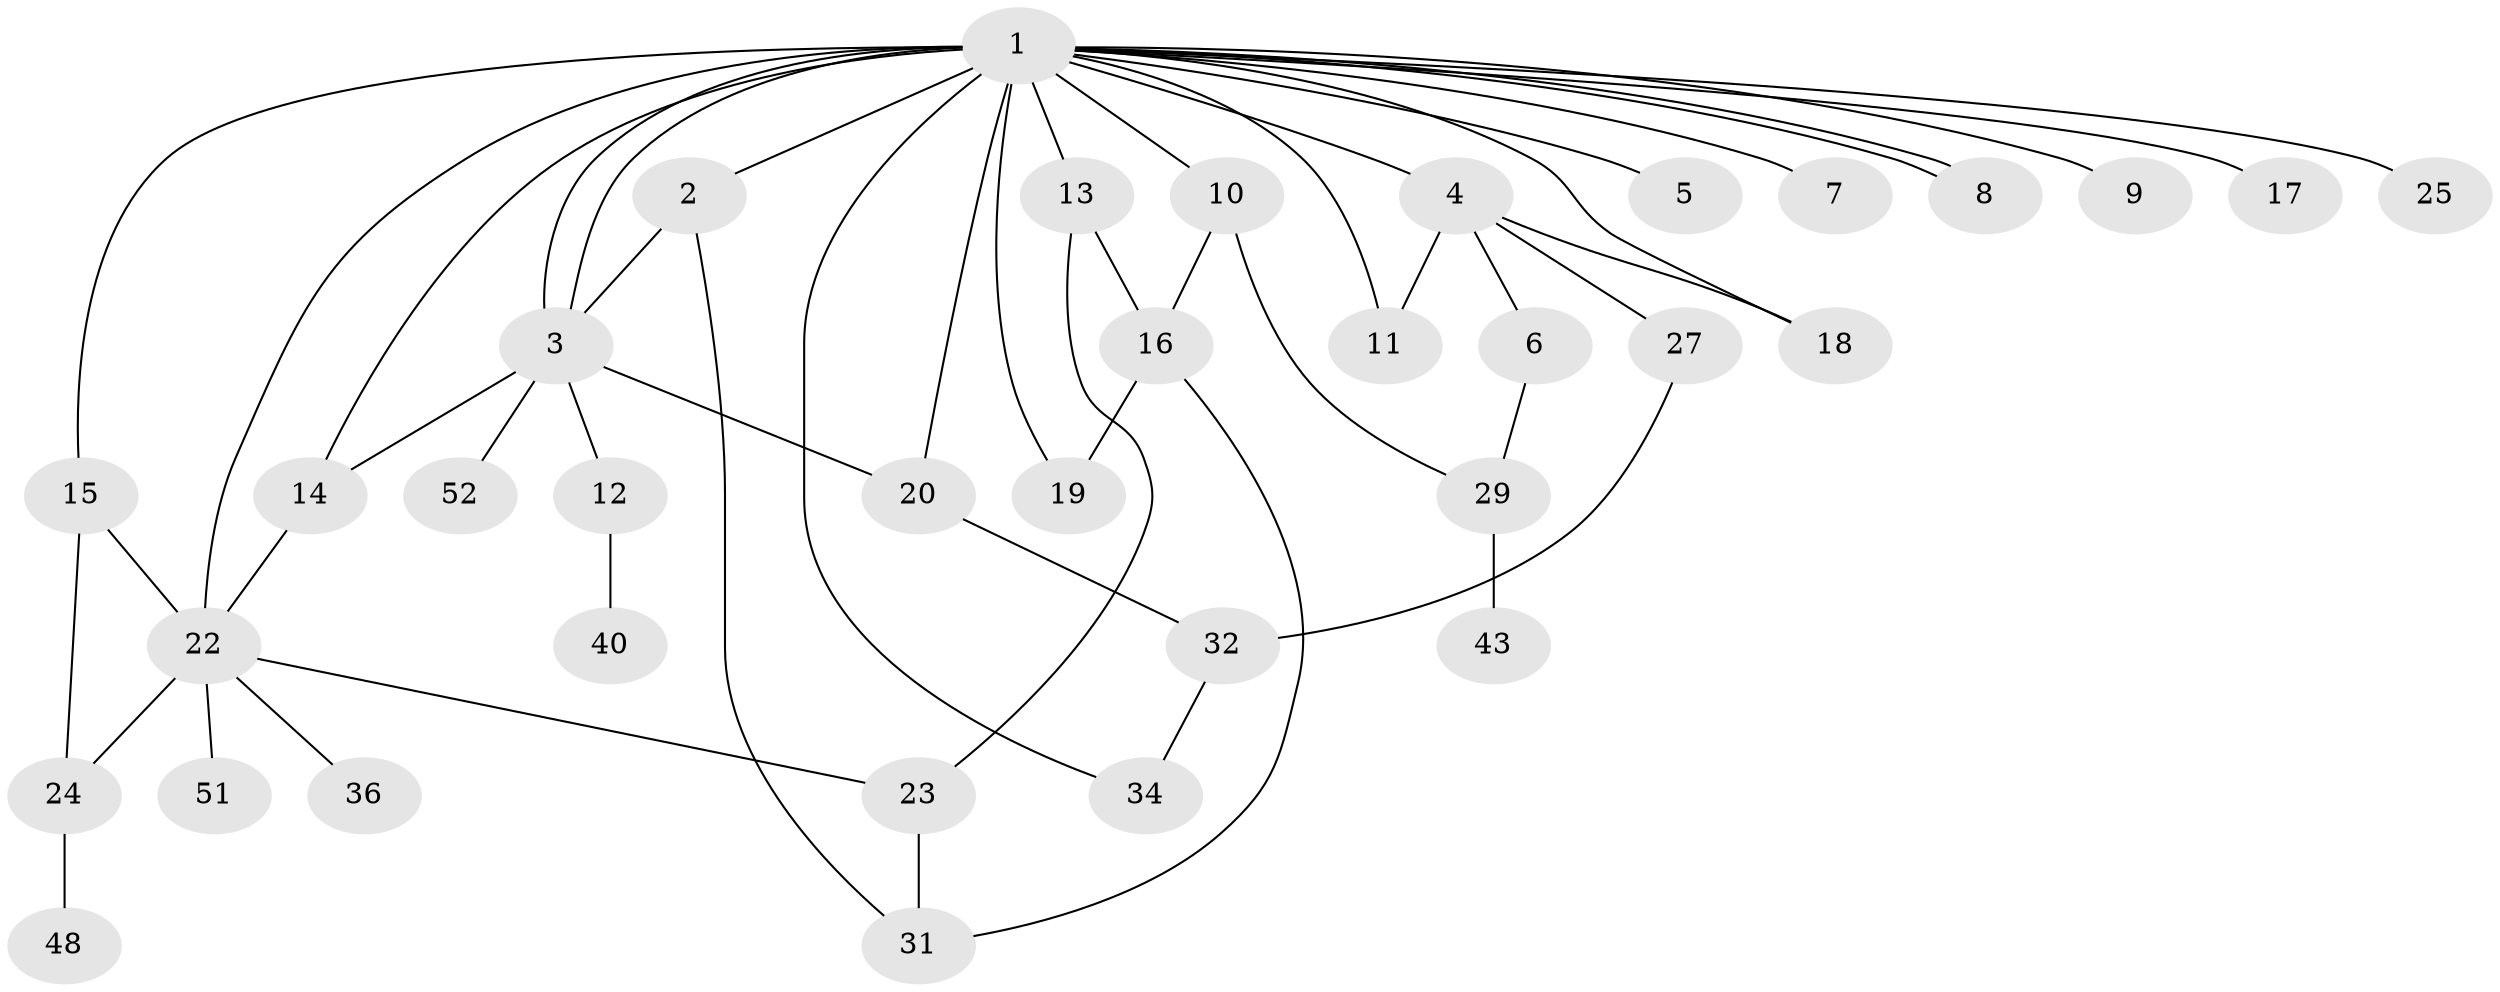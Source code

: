 // original degree distribution, {22: 0.019230769230769232, 3: 0.1346153846153846, 9: 0.019230769230769232, 6: 0.019230769230769232, 1: 0.38461538461538464, 2: 0.25, 4: 0.11538461538461539, 5: 0.019230769230769232, 10: 0.019230769230769232, 7: 0.019230769230769232}
// Generated by graph-tools (version 1.1) at 2025/41/03/06/25 10:41:47]
// undirected, 35 vertices, 52 edges
graph export_dot {
graph [start="1"]
  node [color=gray90,style=filled];
  1 [super="+38"];
  2;
  3 [super="+50"];
  4 [super="+30"];
  5;
  6;
  7;
  8 [super="+28"];
  9;
  10 [super="+21"];
  11;
  12 [super="+42"];
  13 [super="+41"];
  14 [super="+45"];
  15;
  16 [super="+35"];
  17;
  18;
  19 [super="+39"];
  20 [super="+44"];
  22 [super="+49"];
  23 [super="+26"];
  24 [super="+46"];
  25;
  27;
  29 [super="+37"];
  31 [super="+33"];
  32 [super="+47"];
  34;
  36;
  40;
  43;
  48;
  51;
  52;
  1 -- 2;
  1 -- 3 [weight=2];
  1 -- 3;
  1 -- 4;
  1 -- 5;
  1 -- 7;
  1 -- 8;
  1 -- 8;
  1 -- 9;
  1 -- 10;
  1 -- 11;
  1 -- 13;
  1 -- 14 [weight=2];
  1 -- 15;
  1 -- 17;
  1 -- 20;
  1 -- 22 [weight=2];
  1 -- 25;
  1 -- 34;
  1 -- 18;
  1 -- 19;
  2 -- 3;
  2 -- 31;
  3 -- 12;
  3 -- 14;
  3 -- 20;
  3 -- 52;
  4 -- 6;
  4 -- 11;
  4 -- 18;
  4 -- 27;
  6 -- 29;
  10 -- 29;
  10 -- 16;
  12 -- 40;
  13 -- 16;
  13 -- 23;
  14 -- 22;
  15 -- 22;
  15 -- 24;
  16 -- 19;
  16 -- 31;
  20 -- 32;
  22 -- 23;
  22 -- 24;
  22 -- 36;
  22 -- 51;
  23 -- 31;
  24 -- 48;
  27 -- 32;
  29 -- 43;
  32 -- 34;
}

